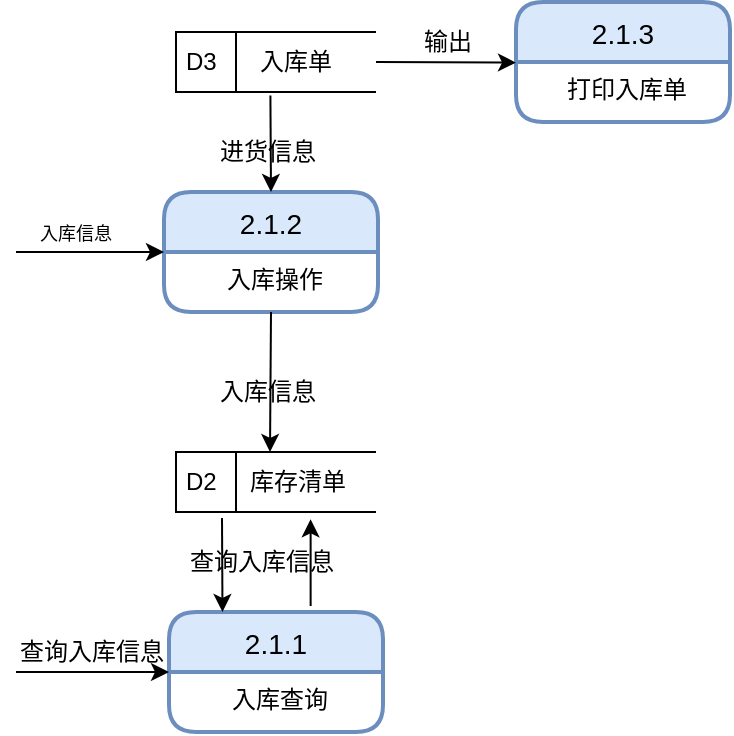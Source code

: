 <mxfile version="10.6.1" type="github"><diagram id="dhwkty_AlcniORoovK5R" name="Page-1"><mxGraphModel dx="1667" dy="403" grid="1" gridSize="10" guides="1" tooltips="1" connect="1" arrows="1" fold="1" page="1" pageScale="1" pageWidth="827" pageHeight="1169" math="0" shadow="0"><root><mxCell id="0"/><mxCell id="1" parent="0"/><mxCell id="NMSrnLNrcJJBkJ3dv9SG-1" value="D3" style="html=1;dashed=0;whitespace=wrap;shape=mxgraph.dfd.dataStoreID;align=left;spacingLeft=3;points=[[0,0],[0.5,0],[1,0],[0,0.5],[1,0.5],[0,1],[0.5,1],[1,1]];" parent="1" vertex="1"><mxGeometry x="40" y="70" width="100" height="30" as="geometry"/></mxCell><mxCell id="NMSrnLNrcJJBkJ3dv9SG-2" value="入库单" style="text;html=1;resizable=0;points=[];autosize=1;align=left;verticalAlign=top;spacingTop=-4;" parent="1" vertex="1"><mxGeometry x="80" y="75" width="50" height="20" as="geometry"/></mxCell><mxCell id="NMSrnLNrcJJBkJ3dv9SG-3" value="2.1.2" style="swimlane;childLayout=stackLayout;horizontal=1;startSize=30;horizontalStack=0;rounded=1;fontSize=14;fontStyle=0;strokeWidth=2;resizeParent=0;resizeLast=1;shadow=0;dashed=0;align=center;fillColor=#dae8fc;strokeColor=#6c8ebf;" parent="1" vertex="1"><mxGeometry x="34" y="150" width="107" height="60" as="geometry"/></mxCell><mxCell id="NMSrnLNrcJJBkJ3dv9SG-4" value="入库操作" style="align=center;strokeColor=none;fillColor=none;spacingLeft=4;fontSize=12;verticalAlign=top;resizable=0;rotatable=0;part=1;" parent="NMSrnLNrcJJBkJ3dv9SG-3" vertex="1"><mxGeometry y="30" width="107" height="30" as="geometry"/></mxCell><mxCell id="NMSrnLNrcJJBkJ3dv9SG-5" value="" style="endArrow=classic;html=1;entryX=0.5;entryY=0;entryDx=0;entryDy=0;exitX=0.472;exitY=1.06;exitDx=0;exitDy=0;exitPerimeter=0;" parent="1" source="NMSrnLNrcJJBkJ3dv9SG-1" target="NMSrnLNrcJJBkJ3dv9SG-3" edge="1"><mxGeometry width="50" height="50" relative="1" as="geometry"><mxPoint x="10" y="160" as="sourcePoint"/><mxPoint x="60" y="110" as="targetPoint"/></mxGeometry></mxCell><mxCell id="xRN1GW7IkJIaRzZJkUfV-1" value="进货信息" style="text;html=1;resizable=0;points=[];autosize=1;align=left;verticalAlign=top;spacingTop=-4;" parent="1" vertex="1"><mxGeometry x="60" y="120" width="60" height="20" as="geometry"/></mxCell><mxCell id="xRN1GW7IkJIaRzZJkUfV-3" value="" style="endArrow=classic;html=1;exitX=1;exitY=0.5;exitDx=0;exitDy=0;entryX=0;entryY=0.5;entryDx=0;entryDy=0;" parent="1" target="NMSrnLNrcJJBkJ3dv9SG-3" edge="1"><mxGeometry width="50" height="50" relative="1" as="geometry"><mxPoint x="-40" y="180" as="sourcePoint"/><mxPoint x="30" y="170" as="targetPoint"/></mxGeometry></mxCell><mxCell id="xRN1GW7IkJIaRzZJkUfV-4" value="&lt;font style=&quot;font-size: 9px&quot;&gt;入库信息&lt;/font&gt;" style="text;html=1;resizable=0;points=[];autosize=1;align=left;verticalAlign=top;spacingTop=-4;" parent="1" vertex="1"><mxGeometry x="-30" y="160" width="60" height="20" as="geometry"/></mxCell><mxCell id="xRN1GW7IkJIaRzZJkUfV-5" value="" style="endArrow=classic;html=1;exitX=0.5;exitY=1;exitDx=0;exitDy=0;" parent="1" source="NMSrnLNrcJJBkJ3dv9SG-4" edge="1"><mxGeometry width="50" height="50" relative="1" as="geometry"><mxPoint x="60" y="270" as="sourcePoint"/><mxPoint x="87" y="280" as="targetPoint"/></mxGeometry></mxCell><mxCell id="xRN1GW7IkJIaRzZJkUfV-6" value="入库信息" style="text;html=1;resizable=0;points=[];autosize=1;align=left;verticalAlign=top;spacingTop=-4;" parent="1" vertex="1"><mxGeometry x="60" y="240" width="60" height="20" as="geometry"/></mxCell><mxCell id="xRN1GW7IkJIaRzZJkUfV-8" value="D2" style="html=1;dashed=0;whitespace=wrap;shape=mxgraph.dfd.dataStoreID;align=left;spacingLeft=3;points=[[0,0],[0.5,0],[1,0],[0,0.5],[1,0.5],[0,1],[0.5,1],[1,1]];" parent="1" vertex="1"><mxGeometry x="40" y="280" width="100" height="30" as="geometry"/></mxCell><mxCell id="xRN1GW7IkJIaRzZJkUfV-9" value="库存清单" style="text;html=1;resizable=0;points=[];autosize=1;align=left;verticalAlign=top;spacingTop=-4;" parent="1" vertex="1"><mxGeometry x="75" y="285" width="60" height="20" as="geometry"/></mxCell><mxCell id="xRN1GW7IkJIaRzZJkUfV-10" value="2.1.1" style="swimlane;childLayout=stackLayout;horizontal=1;startSize=30;horizontalStack=0;rounded=1;fontSize=14;fontStyle=0;strokeWidth=2;resizeParent=0;resizeLast=1;shadow=0;dashed=0;align=center;fillColor=#dae8fc;strokeColor=#6c8ebf;" parent="1" vertex="1"><mxGeometry x="36.5" y="360" width="107" height="60" as="geometry"/></mxCell><mxCell id="xRN1GW7IkJIaRzZJkUfV-11" value="入库查询" style="align=center;strokeColor=none;fillColor=none;spacingLeft=4;fontSize=12;verticalAlign=top;resizable=0;rotatable=0;part=1;" parent="xRN1GW7IkJIaRzZJkUfV-10" vertex="1"><mxGeometry y="30" width="107" height="30" as="geometry"/></mxCell><mxCell id="xRN1GW7IkJIaRzZJkUfV-12" value="" style="endArrow=classic;html=1;entryX=0.673;entryY=1.122;entryDx=0;entryDy=0;entryPerimeter=0;exitX=0.662;exitY=-0.05;exitDx=0;exitDy=0;exitPerimeter=0;" parent="1" source="xRN1GW7IkJIaRzZJkUfV-10" target="xRN1GW7IkJIaRzZJkUfV-8" edge="1"><mxGeometry width="50" height="50" relative="1" as="geometry"><mxPoint x="180" y="340" as="sourcePoint"/><mxPoint x="130" y="320" as="targetPoint"/></mxGeometry></mxCell><mxCell id="xRN1GW7IkJIaRzZJkUfV-13" value="" style="endArrow=classic;html=1;entryX=0.25;entryY=0;entryDx=0;entryDy=0;" parent="1" target="xRN1GW7IkJIaRzZJkUfV-10" edge="1"><mxGeometry width="50" height="50" relative="1" as="geometry"><mxPoint x="63" y="313" as="sourcePoint"/><mxPoint y="360" as="targetPoint"/></mxGeometry></mxCell><mxCell id="xRN1GW7IkJIaRzZJkUfV-14" value="查询入库信息" style="text;html=1;resizable=0;points=[];autosize=1;align=left;verticalAlign=top;spacingTop=-4;" parent="1" vertex="1"><mxGeometry x="45" y="325" width="90" height="20" as="geometry"/></mxCell><mxCell id="xRN1GW7IkJIaRzZJkUfV-16" value="" style="endArrow=classic;html=1;entryX=0;entryY=0.5;entryDx=0;entryDy=0;" parent="1" target="xRN1GW7IkJIaRzZJkUfV-10" edge="1"><mxGeometry width="50" height="50" relative="1" as="geometry"><mxPoint x="-40" y="390" as="sourcePoint"/><mxPoint x="30" y="382" as="targetPoint"/><Array as="points"/></mxGeometry></mxCell><mxCell id="xRN1GW7IkJIaRzZJkUfV-17" value="查询入库信息" style="text;html=1;resizable=0;points=[];autosize=1;align=left;verticalAlign=top;spacingTop=-4;" parent="1" vertex="1"><mxGeometry x="-40" y="370" width="90" height="20" as="geometry"/></mxCell><mxCell id="xRN1GW7IkJIaRzZJkUfV-20" value="2.1.3" style="swimlane;childLayout=stackLayout;horizontal=1;startSize=30;horizontalStack=0;rounded=1;fontSize=14;fontStyle=0;strokeWidth=2;resizeParent=0;resizeLast=1;shadow=0;dashed=0;align=center;fillColor=#dae8fc;strokeColor=#6c8ebf;" parent="1" vertex="1"><mxGeometry x="210" y="55" width="107" height="60" as="geometry"/></mxCell><mxCell id="xRN1GW7IkJIaRzZJkUfV-21" value="打印入库单" style="align=center;strokeColor=none;fillColor=none;spacingLeft=4;fontSize=12;verticalAlign=top;resizable=0;rotatable=0;part=1;" parent="xRN1GW7IkJIaRzZJkUfV-20" vertex="1"><mxGeometry y="30" width="107" height="30" as="geometry"/></mxCell><mxCell id="xRN1GW7IkJIaRzZJkUfV-22" value="" style="endArrow=classic;html=1;exitX=1;exitY=0.5;exitDx=0;exitDy=0;entryX=0;entryY=0.011;entryDx=0;entryDy=0;entryPerimeter=0;" parent="1" source="NMSrnLNrcJJBkJ3dv9SG-1" target="xRN1GW7IkJIaRzZJkUfV-21" edge="1"><mxGeometry width="50" height="50" relative="1" as="geometry"><mxPoint x="140" y="170" as="sourcePoint"/><mxPoint x="190" y="120" as="targetPoint"/></mxGeometry></mxCell><mxCell id="xRN1GW7IkJIaRzZJkUfV-23" value="输出" style="text;html=1;resizable=0;points=[];autosize=1;align=left;verticalAlign=top;spacingTop=-4;" parent="1" vertex="1"><mxGeometry x="162" y="65" width="40" height="20" as="geometry"/></mxCell></root></mxGraphModel></diagram></mxfile>